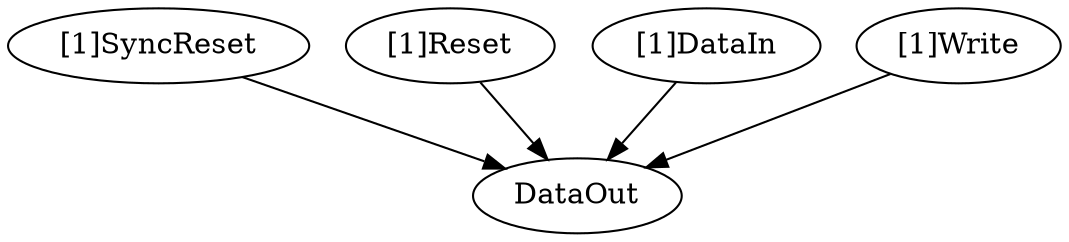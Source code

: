 strict digraph "" {
	"[1]SyncReset"	 [complexity=1,
		importance=0.999998926258,
		rank=0.999998926258];
	DataOut	 [complexity=0,
		importance=0.428570815005,
		rank=0.0];
	"[1]SyncReset" -> DataOut;
	"[1]Reset"	 [complexity=1,
		importance=1.42856974126,
		rank=1.42856974126];
	"[1]Reset" -> DataOut;
	"[1]DataIn"	 [complexity=2,
		importance=0.571428111254,
		rank=0.285714055627];
	"[1]DataIn" -> DataOut;
	"[1]Write"	 [complexity=1,
		importance=0.571428111254,
		rank=0.571428111254];
	"[1]Write" -> DataOut;
}
